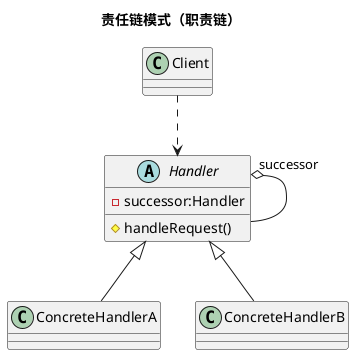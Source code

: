 @startuml
'https://plantuml.com/class-diagram

title 责任链模式（职责链）

class Client{}

abstract class Handler{
    - successor:Handler
    # handleRequest()
}

class ConcreteHandlerA extends Handler{}

class ConcreteHandlerB extends Handler{}

Handler "successor" o-- Handler

Client ..> Handler

@enduml